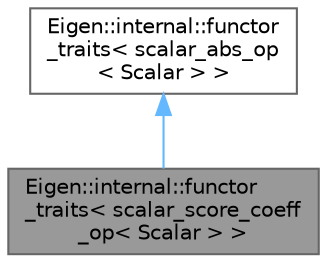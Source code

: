 digraph "Eigen::internal::functor_traits&lt; scalar_score_coeff_op&lt; Scalar &gt; &gt;"
{
 // LATEX_PDF_SIZE
  bgcolor="transparent";
  edge [fontname=Helvetica,fontsize=10,labelfontname=Helvetica,labelfontsize=10];
  node [fontname=Helvetica,fontsize=10,shape=box,height=0.2,width=0.4];
  Node1 [id="Node000001",label="Eigen::internal::functor\l_traits\< scalar_score_coeff\l_op\< Scalar \> \>",height=0.2,width=0.4,color="gray40", fillcolor="grey60", style="filled", fontcolor="black",tooltip=" "];
  Node2 -> Node1 [id="edge1_Node000001_Node000002",dir="back",color="steelblue1",style="solid",tooltip=" "];
  Node2 [id="Node000002",label="Eigen::internal::functor\l_traits\< scalar_abs_op\l\< Scalar \> \>",height=0.2,width=0.4,color="gray40", fillcolor="white", style="filled",URL="$struct_eigen_1_1internal_1_1functor__traits_3_01scalar__abs__op_3_01_scalar_01_4_01_4.html",tooltip=" "];
}
